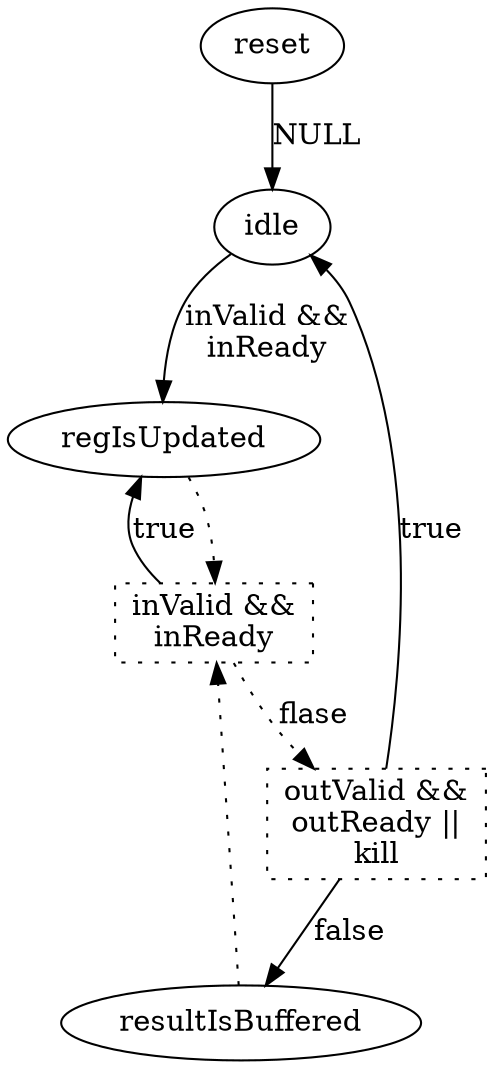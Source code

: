digraph G {

  # Stage 0
  reset -> idle [label="NULL"];

  # Stage 1
  idle -> regIsUpdated [label="inValid &&\ninReady"];

  # Stage 2
  regIsUpdated -> "inValid &&\ninReady" [style=dotted];
    # Logic a
    "inValid &&\ninReady" [style=dotted, shape=box];
    "inValid &&\ninReady" -> regIsUpdated [label="true"];
    "inValid &&\ninReady" -> "outValid &&\noutReady ||\nkill" [style=dotted, label="flase"];

    # Logic b
    "outValid &&\noutReady ||\nkill" [style=dotted, shape=box];
    "outValid &&\noutReady ||\nkill" -> idle [label="true"];
    "outValid &&\noutReady ||\nkill" -> resultIsBuffered [label="false"];

  # Stage 3
  resultIsBuffered -> "inValid &&\ninReady" [style=dotted];
}
